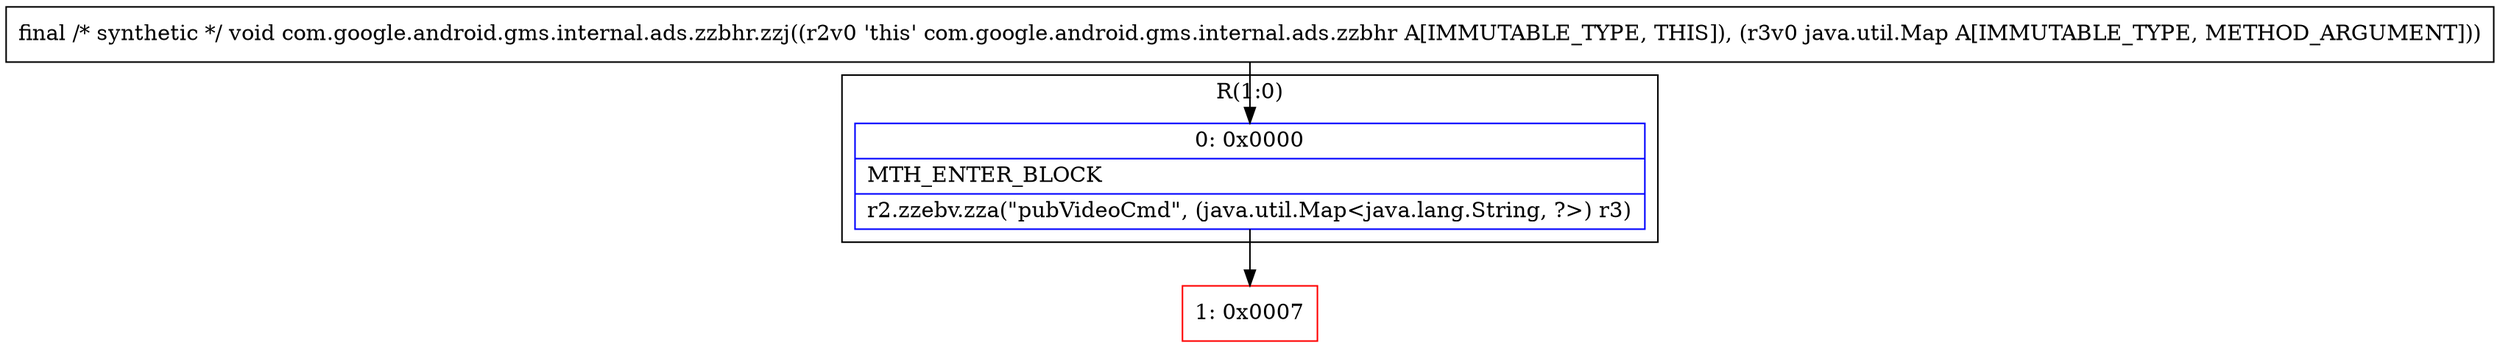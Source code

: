 digraph "CFG forcom.google.android.gms.internal.ads.zzbhr.zzj(Ljava\/util\/Map;)V" {
subgraph cluster_Region_1660949662 {
label = "R(1:0)";
node [shape=record,color=blue];
Node_0 [shape=record,label="{0\:\ 0x0000|MTH_ENTER_BLOCK\l|r2.zzebv.zza(\"pubVideoCmd\", (java.util.Map\<java.lang.String, ?\>) r3)\l}"];
}
Node_1 [shape=record,color=red,label="{1\:\ 0x0007}"];
MethodNode[shape=record,label="{final \/* synthetic *\/ void com.google.android.gms.internal.ads.zzbhr.zzj((r2v0 'this' com.google.android.gms.internal.ads.zzbhr A[IMMUTABLE_TYPE, THIS]), (r3v0 java.util.Map A[IMMUTABLE_TYPE, METHOD_ARGUMENT])) }"];
MethodNode -> Node_0;
Node_0 -> Node_1;
}

